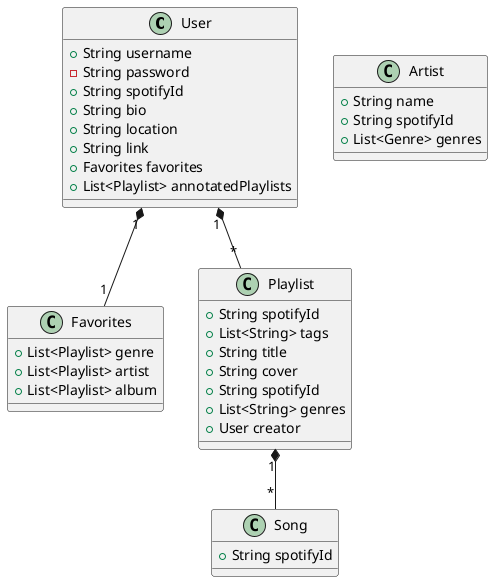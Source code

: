 ' UML Boilerplate'
@startuml db_structure
'Users structure'
class User {
    +String username
    -String password
    +String spotifyId
    +String bio
    +String location
    +String link
    +Favorites favorites
    +List<Playlist> annotatedPlaylists
}

'Favorites structure'
class Favorites {
    +List<Playlist> genre
    +List<Playlist> artist
    +List<Playlist> album
}

'Playlist structure'
class Playlist {
    +String spotifyId
    +List<String> tags
    +String title
    +String cover
    +String spotifyId
    +List<String> genres
    +User creator
}

'Song structure'
class Song {
    +String spotifyId
}

'Artist structure'
class Artist {
    +String name
    +String spotifyId
    +List<Genre> genres
}

Playlist "1" *-- "*" Song

User "1" *-- "*" Playlist

User "1" *-- "1" Favorites
@enduml